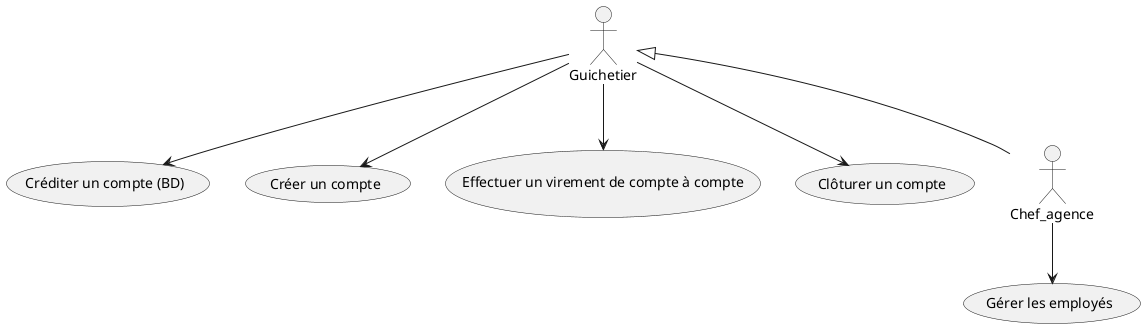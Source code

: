 @startuml issue1

usecase a as "Créditer un compte (BD)"
usecase b as "Créer un compte"
usecase c as "Effectuer un virement de compte à compte"
usecase d as "Clôturer un compte"
usecase e as "Gérer les employés"

actor Guichetier 
actor Chef_agence 

Guichetier <|-- Chef_agence

Guichetier --> a
Guichetier --> b
Guichetier --> c
Guichetier --> d
Chef_agence --> e

@enduml
